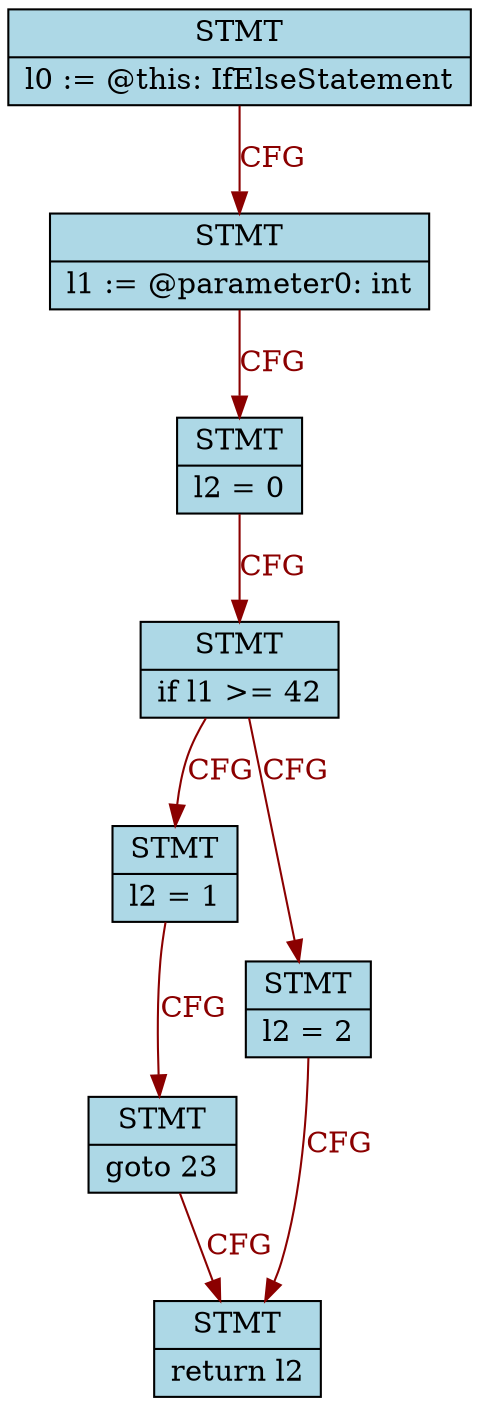 digraph CFG {
	rankdir=TB;
	node [style=filled, shape=record];
	edge [style=filled]	"1234652479" [label="{<f0> STMT | <f1> l0 := @this: IfElseStatement}", fillcolor="lightblue"];
	"-454729075" [label="{<f0> STMT | <f1> l1 := @parameter0: int}", fillcolor="lightblue"];
	"-1984149081" [label="{<f0> STMT | <f1> l2 = 0}", fillcolor="lightblue"];
	"700269985" [label="{<f0> STMT | <f1> if l1 &gt;= 42}", fillcolor="lightblue"];
	"-1153348789" [label="{<f0> STMT | <f1> l2 = 1}", fillcolor="lightblue"];
	"1653689258" [label="{<f0> STMT | <f1> l2 = 2}", fillcolor="lightblue"];
	"-1343449011" [label="{<f0> STMT | <f1> goto 23}", fillcolor="lightblue"];
	"-1032941999" [label="{<f0> STMT | <f1> return l2}", fillcolor="lightblue"];
	"1234652479" -> "-454729075"[label="CFG", color="darkred", fontcolor="darkred"];
	"-454729075" -> "-1984149081"[label="CFG", color="darkred", fontcolor="darkred"];
	"-1984149081" -> "700269985"[label="CFG", color="darkred", fontcolor="darkred"];
	"700269985" -> "-1153348789"[label="CFG", color="darkred", fontcolor="darkred"];
	"700269985" -> "1653689258"[label="CFG", color="darkred", fontcolor="darkred"];
	"-1153348789" -> "-1343449011"[label="CFG", color="darkred", fontcolor="darkred"];
	"-1343449011" -> "-1032941999"[label="CFG", color="darkred", fontcolor="darkred"];
	"1653689258" -> "-1032941999"[label="CFG", color="darkred", fontcolor="darkred"];
}
